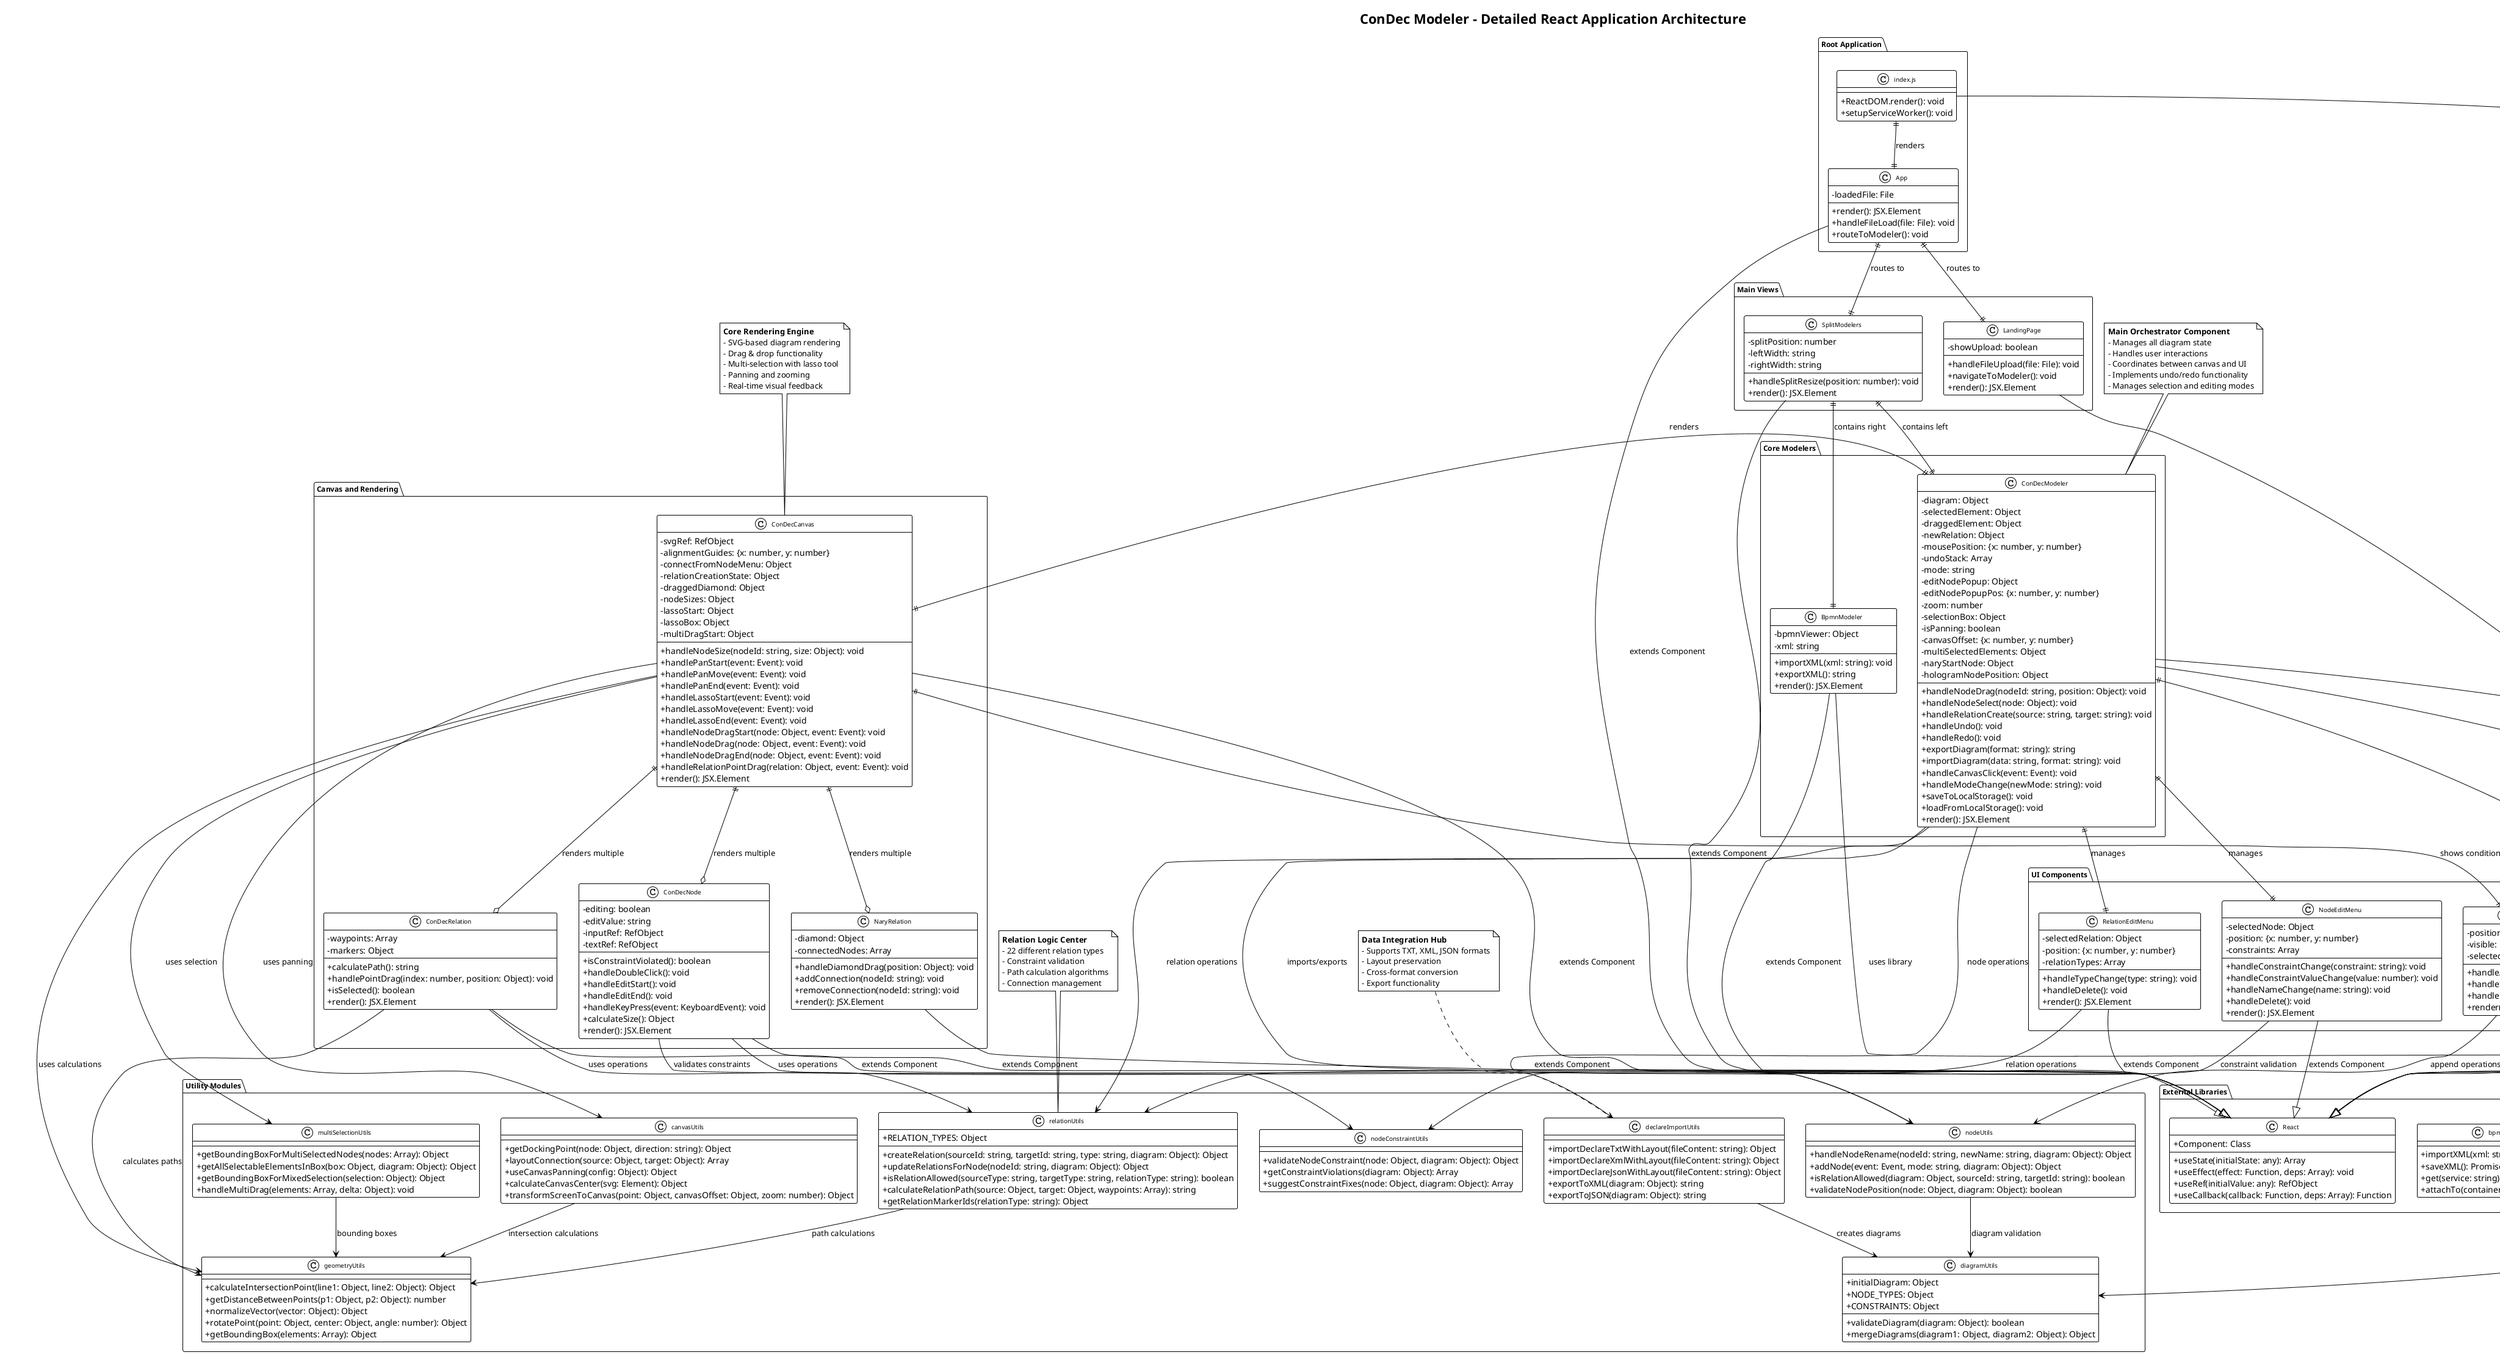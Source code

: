 @startuml
!theme plain
skinparam backgroundColor #FFFFFF
skinparam classAttributeIconSize 0
skinparam classFontSize 10
skinparam packageFontSize 12

title ConDec Modeler - Detailed React Application Architecture

package "Root Application" {
  class App {
    - loadedFile: File
    + render(): JSX.Element
    + handleFileLoad(file: File): void
    + routeToModeler(): void
  }
  
  class "index.js" as IndexJS {
    + ReactDOM.render(): void
    + setupServiceWorker(): void
  }
}

package "Main Views" {
  class LandingPage {
    - showUpload: boolean
    + handleFileUpload(file: File): void
    + navigateToModeler(): void
    + render(): JSX.Element
  }
  
  class SplitModelers {
    - splitPosition: number
    - leftWidth: string
    - rightWidth: string
    + handleSplitResize(position: number): void
    + render(): JSX.Element
  }
}

package "Core Modelers" {
  class ConDecModeler {
    - diagram: Object
    - selectedElement: Object
    - draggedElement: Object
    - newRelation: Object
    - mousePosition: {x: number, y: number}
    - undoStack: Array
    - mode: string
    - editNodePopup: Object
    - editNodePopupPos: {x: number, y: number}
    - zoom: number
    - selectionBox: Object
    - isPanning: boolean
    - canvasOffset: {x: number, y: number}
    - multiSelectedElements: Object
    - naryStartNode: Object
    - hologramNodePosition: Object
    + handleNodeDrag(nodeId: string, position: Object): void
    + handleNodeSelect(node: Object): void
    + handleRelationCreate(source: string, target: string): void
    + handleUndo(): void
    + handleRedo(): void
    + exportDiagram(format: string): string
    + importDiagram(data: string, format: string): void
    + handleCanvasClick(event: Event): void
    + handleModeChange(newMode: string): void
    + saveToLocalStorage(): void
    + loadFromLocalStorage(): void
    + render(): JSX.Element
  }
  
  class BpmnModeler {
    - bpmnViewer: Object
    - xml: string
    + importXML(xml: string): void
    + exportXML(): string
    + render(): JSX.Element
  }
}

package "Canvas and Rendering" {
  class ConDecCanvas {
    - svgRef: RefObject
    - alignmentGuides: {x: number, y: number}
    - connectFromNodeMenu: Object
    - relationCreationState: Object
    - draggedDiamond: Object
    - nodeSizes: Object
    - lassoStart: Object
    - lassoBox: Object
    - multiDragStart: Object
    + handleNodeSize(nodeId: string, size: Object): void
    + handlePanStart(event: Event): void
    + handlePanMove(event: Event): void
    + handlePanEnd(event: Event): void
    + handleLassoStart(event: Event): void
    + handleLassoMove(event: Event): void
    + handleLassoEnd(event: Event): void
    + handleNodeDragStart(node: Object, event: Event): void
    + handleNodeDrag(node: Object, event: Event): void
    + handleNodeDragEnd(node: Object, event: Event): void
    + handleRelationPointDrag(relation: Object, event: Event): void
    + render(): JSX.Element
  }
  
  class ConDecNode {
    - editing: boolean
    - editValue: string
    - inputRef: RefObject
    - textRef: RefObject
    + isConstraintViolated(): boolean
    + handleDoubleClick(): void
    + handleEditStart(): void
    + handleEditEnd(): void
    + handleKeyPress(event: KeyboardEvent): void
    + calculateSize(): Object
    + render(): JSX.Element
  }
  
  class ConDecRelation {
    - waypoints: Array
    - markers: Object
    + calculatePath(): string
    + handlePointDrag(index: number, position: Object): void
    + isSelected(): boolean
    + render(): JSX.Element
  }
  
  class NaryRelation {
    - diamond: Object
    - connectedNodes: Array
    + handleDiamondDrag(position: Object): void
    + addConnection(nodeId: string): void
    + removeConnection(nodeId: string): void
    + render(): JSX.Element
  }
}

package "UI Components" {
  class NodeEditMenu {
    - selectedNode: Object
    - position: {x: number, y: number}
    - constraints: Array
    + handleConstraintChange(constraint: string): void
    + handleConstraintValueChange(value: number): void
    + handleNameChange(name: string): void
    + handleDelete(): void
    + render(): JSX.Element
  }
  
  class RelationEditMenu {
    - selectedRelation: Object
    - position: {x: number, y: number}
    - relationTypes: Array
    + handleTypeChange(type: string): void
    + handleDelete(): void
    + render(): JSX.Element
  }
  
  class NaryRelationEditMenu {
    - selectedNaryRelation: Object
    - position: {x: number, y: number}
    + handleTypeChange(type: string): void
    + handleNodeAdd(nodeId: string): void
    + handleNodeRemove(nodeId: string): void
    + handleDelete(): void
    + render(): JSX.Element
  }
  
  class FloatingNodeMenu {
    - position: {x: number, y: number}
    - visible: boolean
    - selectedNode: Object
    + handleAppendActivity(): void
    + handleStartConnection(): void
    + handleDelete(): void
    + render(): JSX.Element
  }
}

package "Utility Modules" {
  class nodeUtils {
    + handleNodeRename(nodeId: string, newName: string, diagram: Object): Object
    + addNode(event: Event, mode: string, diagram: Object): Object
    + isRelationAllowed(diagram: Object, sourceId: string, targetId: string): boolean
    + validateNodePosition(node: Object, diagram: Object): boolean
  }
  
  class relationUtils {
    + RELATION_TYPES: Object
    + createRelation(sourceId: string, targetId: string, type: string, diagram: Object): Object
    + updateRelationsForNode(nodeId: string, diagram: Object): Object
    + isRelationAllowed(sourceType: string, targetType: string, relationType: string): boolean
    + calculateRelationPath(source: Object, target: Object, waypoints: Array): string
    + getRelationMarkerIds(relationType: string): Object
  }
  
  class canvasUtils {
    + getDockingPoint(node: Object, direction: string): Object
    + layoutConnection(source: Object, target: Object): Array
    + useCanvasPanning(config: Object): Object
    + calculateCanvasCenter(svg: Element): Object
    + transformScreenToCanvas(point: Object, canvasOffset: Object, zoom: number): Object
  }
  
  class geometryUtils {
    + calculateIntersectionPoint(line1: Object, line2: Object): Object
    + getDistanceBetweenPoints(p1: Object, p2: Object): number
    + normalizeVector(vector: Object): Object
    + rotatePoint(point: Object, center: Object, angle: number): Object
    + getBoundingBox(elements: Array): Object
  }
  
  class diagramUtils {
    + initialDiagram: Object
    + NODE_TYPES: Object
    + CONSTRAINTS: Object
    + validateDiagram(diagram: Object): boolean
    + mergeDiagrams(diagram1: Object, diagram2: Object): Object
  }
  
  class declareImportUtils {
    + importDeclareTxtWithLayout(fileContent: string): Object
    + importDeclareXmlWithLayout(fileContent: string): Object
    + importDeclareJsonWithLayout(fileContent: string): Object
    + exportToXML(diagram: Object): string
    + exportToJSON(diagram: Object): string
  }
  
  class multiSelectionUtils {
    + getBoundingBoxForMultiSelectedNodes(nodes: Array): Object
    + getAllSelectableElementsInBox(box: Object, diagram: Object): Object
    + getBoundingBoxForMixedSelection(selection: Object): Object
    + handleMultiDrag(elements: Array, delta: Object): void
  }
  
  class nodeConstraintUtils {
    + validateNodeConstraint(node: Object, diagram: Object): Object
    + getConstraintViolations(diagram: Object): Array
    + suggestConstraintFixes(node: Object, diagram: Object): Array
  }
}

package "External Libraries" {
  class "bpmn-js" as BpmnJS {
    + importXML(xml: string): Promise
    + saveXML(): Promise
    + get(service: string): Object
    + attachTo(container: Element): void
  }
  
  class React {
    + Component: Class
    + useState(initialState: any): Array
    + useEffect(effect: Function, deps: Array): void
    + useRef(initialValue: any): RefObject
    + useCallback(callback: Function, deps: Array): Function
  }
  
  class ReactDOM {
    + render(element: JSX.Element, container: Element): void
    + createRoot(container: Element): Root
  }
}


IndexJS ||--|| App : renders
App ||--|| LandingPage : routes to
App ||--|| SplitModelers : routes to

SplitModelers ||--|| ConDecModeler : contains left
SplitModelers ||--|| BpmnModeler : contains right

ConDecModeler ||--|| ConDecCanvas : renders
ConDecModeler ||--|| NodeEditMenu : manages
ConDecModeler ||--|| RelationEditMenu : manages
ConDecModeler ||--|| NaryRelationEditMenu : manages

ConDecCanvas ||--o ConDecNode : renders multiple
ConDecCanvas ||--o ConDecRelation : renders multiple
ConDecCanvas ||--o NaryRelation : renders multiple
ConDecCanvas ||--|| FloatingNodeMenu : shows conditionally

ConDecCanvas --> canvasUtils : uses panning
ConDecCanvas --> geometryUtils : uses calculations
ConDecCanvas --> multiSelectionUtils : uses selection

ConDecNode --> nodeConstraintUtils : validates constraints
ConDecNode --> nodeUtils : uses operations

ConDecRelation --> relationUtils : uses operations
ConDecRelation --> geometryUtils : calculates paths


ConDecModeler --> diagramUtils : manages diagram state
ConDecModeler --> declareImportUtils : imports/exports
ConDecModeler --> nodeUtils : node operations
ConDecModeler --> relationUtils : relation operations


NodeEditMenu --> nodeConstraintUtils : constraint validation
RelationEditMenu --> relationUtils : relation operations
FloatingNodeMenu --> nodeUtils : append operations


BpmnModeler --> BpmnJS : uses library


App --|> React : extends Component
LandingPage --|> React : extends Component
SplitModelers --|> React : extends Component
ConDecModeler --|> React : extends Component
BpmnModeler --|> React : extends Component
ConDecCanvas --|> React : extends Component
ConDecNode --|> React : extends Component
ConDecRelation --|> React : extends Component
NaryRelation --|> React : extends Component
NodeEditMenu --|> React : extends Component
RelationEditMenu --|> React : extends Component
NaryRelationEditMenu --|> React : extends Component
FloatingNodeMenu --|> React : extends Component

IndexJS --> ReactDOM : uses


relationUtils --> geometryUtils : path calculations
canvasUtils --> geometryUtils : intersection calculations
nodeUtils --> diagramUtils : diagram validation
declareImportUtils --> diagramUtils : creates diagrams
multiSelectionUtils --> geometryUtils : bounding boxes

note top of ConDecModeler
  **Main Orchestrator Component**
  - Manages all diagram state
  - Handles user interactions
  - Coordinates between canvas and UI
  - Implements undo/redo functionality
  - Manages selection and editing modes
end note

note top of ConDecCanvas
  **Core Rendering Engine**
  - SVG-based diagram rendering
  - Drag & drop functionality
  - Multi-selection with lasso tool
  - Panning and zooming
  - Real-time visual feedback
end note

note top of relationUtils
  **Relation Logic Center**
  - 22 different relation types
  - Constraint validation
  - Path calculation algorithms
  - Connection management
end note

note top of declareImportUtils
  **Data Integration Hub**
  - Supports TXT, XML, JSON formats
  - Layout preservation
  - Cross-format conversion
  - Export functionality
end note

@enduml
